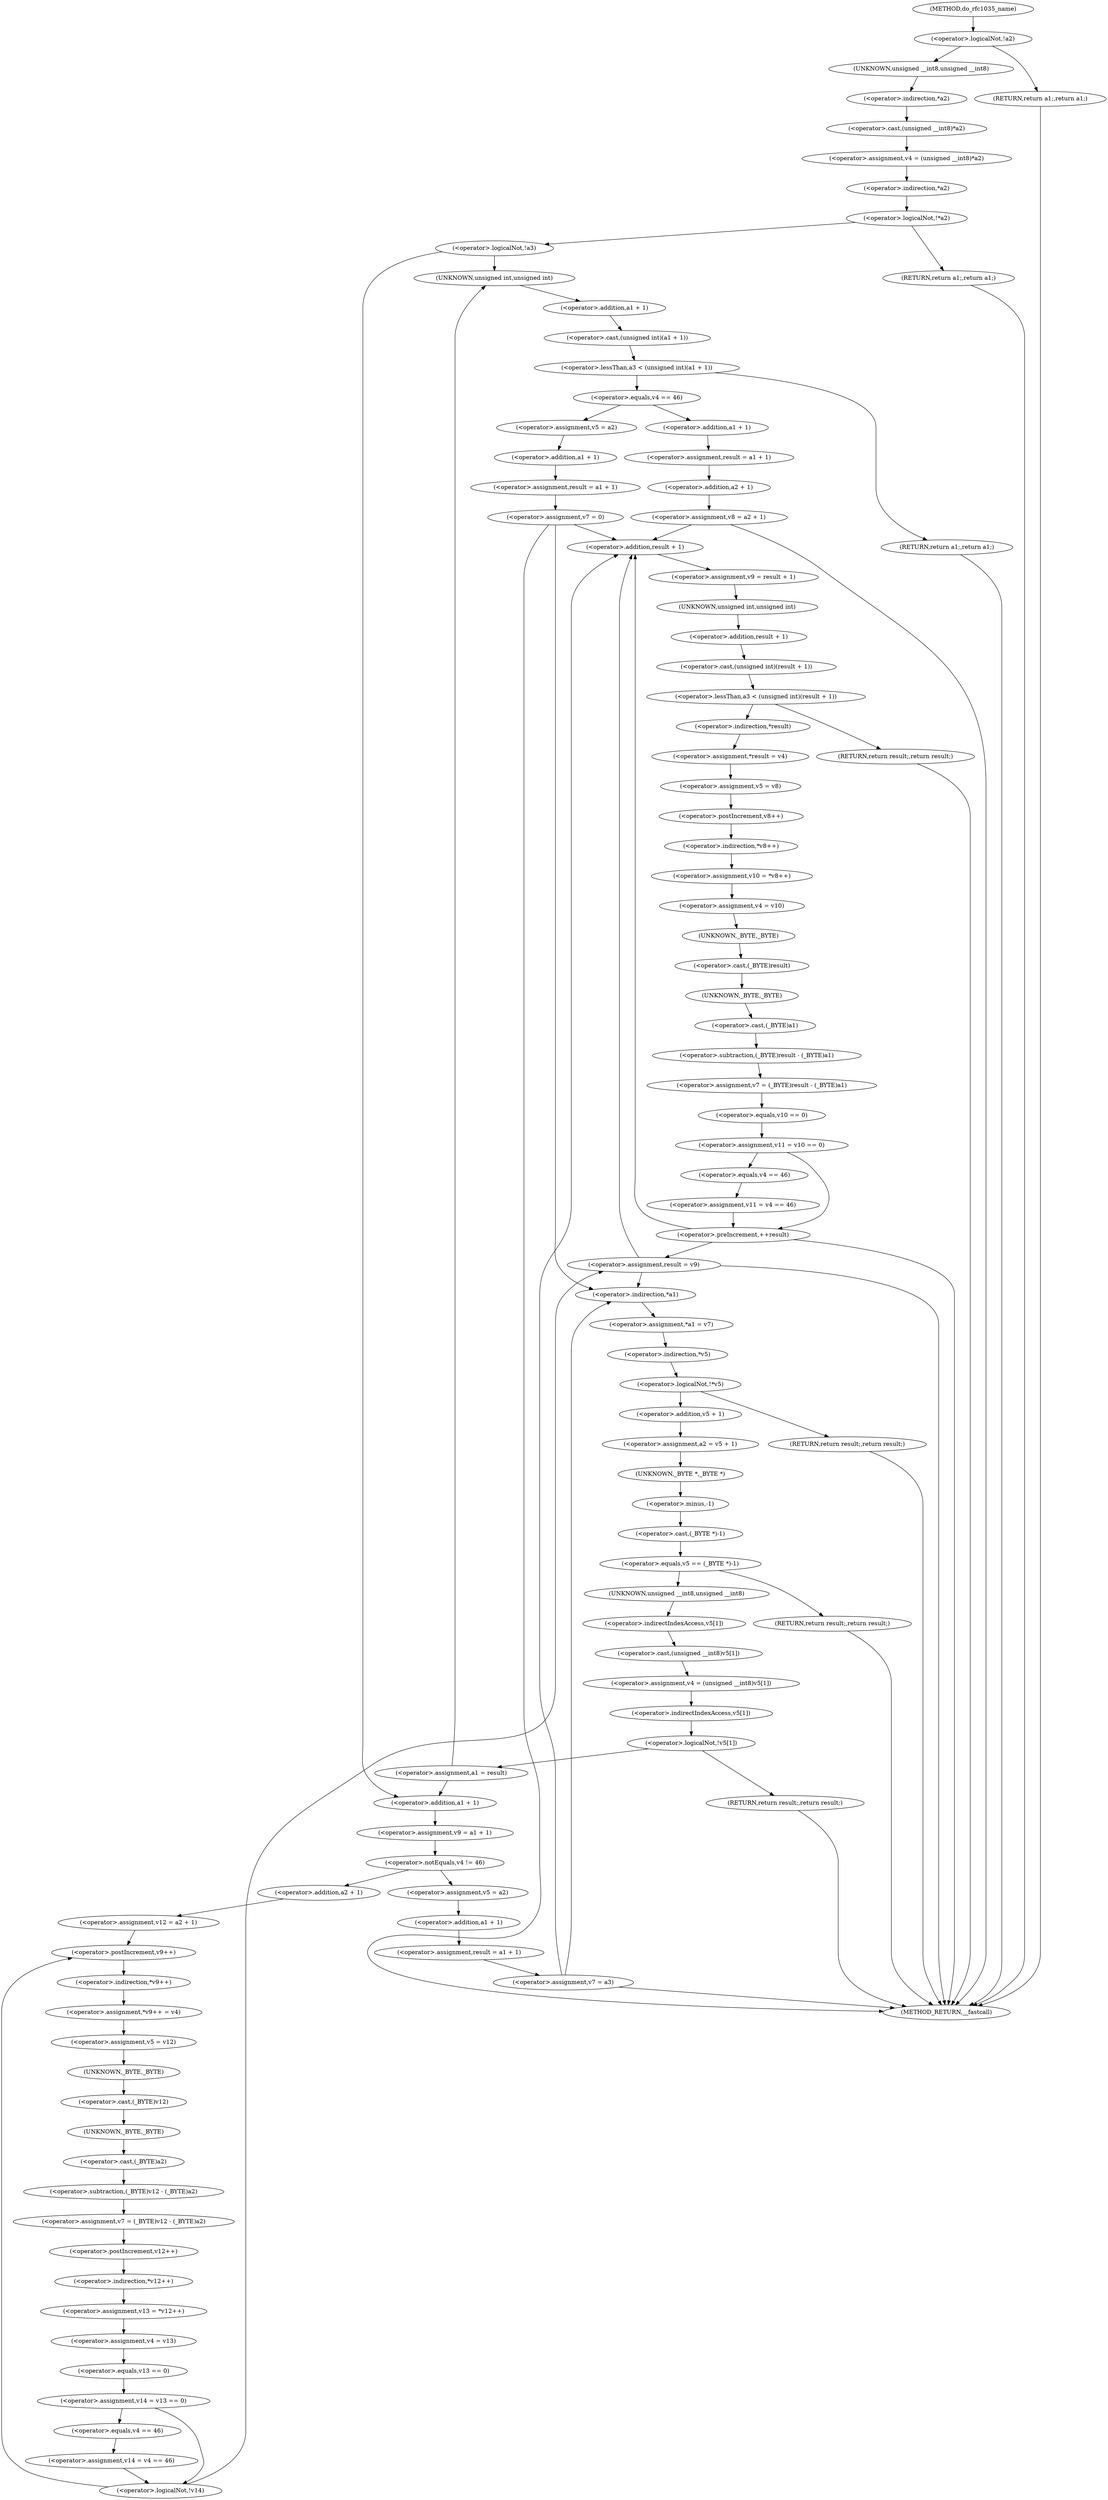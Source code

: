 digraph do_rfc1035_name {  
"1000129" [label = "(<operator>.logicalNot,!a2)" ]
"1000131" [label = "(RETURN,return a1;,return a1;)" ]
"1000133" [label = "(<operator>.assignment,v4 = (unsigned __int8)*a2)" ]
"1000135" [label = "(<operator>.cast,(unsigned __int8)*a2)" ]
"1000136" [label = "(UNKNOWN,unsigned __int8,unsigned __int8)" ]
"1000137" [label = "(<operator>.indirection,*a2)" ]
"1000140" [label = "(<operator>.logicalNot,!*a2)" ]
"1000141" [label = "(<operator>.indirection,*a2)" ]
"1000143" [label = "(RETURN,return a1;,return a1;)" ]
"1000146" [label = "(<operator>.logicalNot,!a3)" ]
"1000151" [label = "(<operator>.lessThan,a3 < (unsigned int)(a1 + 1))" ]
"1000153" [label = "(<operator>.cast,(unsigned int)(a1 + 1))" ]
"1000154" [label = "(UNKNOWN,unsigned int,unsigned int)" ]
"1000155" [label = "(<operator>.addition,a1 + 1)" ]
"1000158" [label = "(RETURN,return a1;,return a1;)" ]
"1000161" [label = "(<operator>.equals,v4 == 46)" ]
"1000165" [label = "(<operator>.assignment,v5 = a2)" ]
"1000168" [label = "(<operator>.assignment,result = a1 + 1)" ]
"1000170" [label = "(<operator>.addition,a1 + 1)" ]
"1000173" [label = "(<operator>.assignment,v7 = 0)" ]
"1000177" [label = "(<operator>.assignment,result = a1 + 1)" ]
"1000179" [label = "(<operator>.addition,a1 + 1)" ]
"1000182" [label = "(<operator>.assignment,v8 = a2 + 1)" ]
"1000184" [label = "(<operator>.addition,a2 + 1)" ]
"1000190" [label = "(<operator>.assignment,v9 = result + 1)" ]
"1000192" [label = "(<operator>.addition,result + 1)" ]
"1000196" [label = "(<operator>.lessThan,a3 < (unsigned int)(result + 1))" ]
"1000198" [label = "(<operator>.cast,(unsigned int)(result + 1))" ]
"1000199" [label = "(UNKNOWN,unsigned int,unsigned int)" ]
"1000200" [label = "(<operator>.addition,result + 1)" ]
"1000203" [label = "(RETURN,return result;,return result;)" ]
"1000205" [label = "(<operator>.assignment,*result = v4)" ]
"1000206" [label = "(<operator>.indirection,*result)" ]
"1000209" [label = "(<operator>.assignment,v5 = v8)" ]
"1000212" [label = "(<operator>.assignment,v10 = *v8++)" ]
"1000214" [label = "(<operator>.indirection,*v8++)" ]
"1000215" [label = "(<operator>.postIncrement,v8++)" ]
"1000217" [label = "(<operator>.assignment,v4 = v10)" ]
"1000220" [label = "(<operator>.assignment,v7 = (_BYTE)result - (_BYTE)a1)" ]
"1000222" [label = "(<operator>.subtraction,(_BYTE)result - (_BYTE)a1)" ]
"1000223" [label = "(<operator>.cast,(_BYTE)result)" ]
"1000224" [label = "(UNKNOWN,_BYTE,_BYTE)" ]
"1000226" [label = "(<operator>.cast,(_BYTE)a1)" ]
"1000227" [label = "(UNKNOWN,_BYTE,_BYTE)" ]
"1000229" [label = "(<operator>.assignment,v11 = v10 == 0)" ]
"1000231" [label = "(<operator>.equals,v10 == 0)" ]
"1000236" [label = "(<operator>.assignment,v11 = v4 == 46)" ]
"1000238" [label = "(<operator>.equals,v4 == 46)" ]
"1000241" [label = "(<operator>.preIncrement,++result)" ]
"1000247" [label = "(<operator>.assignment,result = v9)" ]
"1000254" [label = "(<operator>.assignment,*a1 = v7)" ]
"1000255" [label = "(<operator>.indirection,*a1)" ]
"1000259" [label = "(<operator>.logicalNot,!*v5)" ]
"1000260" [label = "(<operator>.indirection,*v5)" ]
"1000262" [label = "(RETURN,return result;,return result;)" ]
"1000264" [label = "(<operator>.assignment,a2 = v5 + 1)" ]
"1000266" [label = "(<operator>.addition,v5 + 1)" ]
"1000270" [label = "(<operator>.equals,v5 == (_BYTE *)-1)" ]
"1000272" [label = "(<operator>.cast,(_BYTE *)-1)" ]
"1000273" [label = "(UNKNOWN,_BYTE *,_BYTE *)" ]
"1000274" [label = "(<operator>.minus,-1)" ]
"1000276" [label = "(RETURN,return result;,return result;)" ]
"1000278" [label = "(<operator>.assignment,v4 = (unsigned __int8)v5[1])" ]
"1000280" [label = "(<operator>.cast,(unsigned __int8)v5[1])" ]
"1000281" [label = "(UNKNOWN,unsigned __int8,unsigned __int8)" ]
"1000282" [label = "(<operator>.indirectIndexAccess,v5[1])" ]
"1000286" [label = "(<operator>.logicalNot,!v5[1])" ]
"1000287" [label = "(<operator>.indirectIndexAccess,v5[1])" ]
"1000290" [label = "(RETURN,return result;,return result;)" ]
"1000292" [label = "(<operator>.assignment,a1 = result)" ]
"1000299" [label = "(<operator>.assignment,v9 = a1 + 1)" ]
"1000301" [label = "(<operator>.addition,a1 + 1)" ]
"1000305" [label = "(<operator>.notEquals,v4 != 46)" ]
"1000309" [label = "(<operator>.assignment,v12 = a2 + 1)" ]
"1000311" [label = "(<operator>.addition,a2 + 1)" ]
"1000316" [label = "(<operator>.assignment,*v9++ = v4)" ]
"1000317" [label = "(<operator>.indirection,*v9++)" ]
"1000318" [label = "(<operator>.postIncrement,v9++)" ]
"1000321" [label = "(<operator>.assignment,v5 = v12)" ]
"1000324" [label = "(<operator>.assignment,v7 = (_BYTE)v12 - (_BYTE)a2)" ]
"1000326" [label = "(<operator>.subtraction,(_BYTE)v12 - (_BYTE)a2)" ]
"1000327" [label = "(<operator>.cast,(_BYTE)v12)" ]
"1000328" [label = "(UNKNOWN,_BYTE,_BYTE)" ]
"1000330" [label = "(<operator>.cast,(_BYTE)a2)" ]
"1000331" [label = "(UNKNOWN,_BYTE,_BYTE)" ]
"1000333" [label = "(<operator>.assignment,v13 = *v12++)" ]
"1000335" [label = "(<operator>.indirection,*v12++)" ]
"1000336" [label = "(<operator>.postIncrement,v12++)" ]
"1000338" [label = "(<operator>.assignment,v4 = v13)" ]
"1000341" [label = "(<operator>.assignment,v14 = v13 == 0)" ]
"1000343" [label = "(<operator>.equals,v13 == 0)" ]
"1000348" [label = "(<operator>.assignment,v14 = v4 == 46)" ]
"1000350" [label = "(<operator>.equals,v4 == 46)" ]
"1000353" [label = "(<operator>.logicalNot,!v14)" ]
"1000356" [label = "(<operator>.assignment,v5 = a2)" ]
"1000359" [label = "(<operator>.assignment,result = a1 + 1)" ]
"1000361" [label = "(<operator>.addition,a1 + 1)" ]
"1000364" [label = "(<operator>.assignment,v7 = a3)" ]
"1000112" [label = "(METHOD,do_rfc1035_name)" ]
"1000367" [label = "(METHOD_RETURN,__fastcall)" ]
  "1000129" -> "1000131" 
  "1000129" -> "1000136" 
  "1000131" -> "1000367" 
  "1000133" -> "1000141" 
  "1000135" -> "1000133" 
  "1000136" -> "1000137" 
  "1000137" -> "1000135" 
  "1000140" -> "1000143" 
  "1000140" -> "1000146" 
  "1000141" -> "1000140" 
  "1000143" -> "1000367" 
  "1000146" -> "1000301" 
  "1000146" -> "1000154" 
  "1000151" -> "1000158" 
  "1000151" -> "1000161" 
  "1000153" -> "1000151" 
  "1000154" -> "1000155" 
  "1000155" -> "1000153" 
  "1000158" -> "1000367" 
  "1000161" -> "1000165" 
  "1000161" -> "1000179" 
  "1000165" -> "1000170" 
  "1000168" -> "1000173" 
  "1000170" -> "1000168" 
  "1000173" -> "1000367" 
  "1000173" -> "1000192" 
  "1000173" -> "1000255" 
  "1000177" -> "1000184" 
  "1000179" -> "1000177" 
  "1000182" -> "1000367" 
  "1000182" -> "1000192" 
  "1000184" -> "1000182" 
  "1000190" -> "1000199" 
  "1000192" -> "1000190" 
  "1000196" -> "1000203" 
  "1000196" -> "1000206" 
  "1000198" -> "1000196" 
  "1000199" -> "1000200" 
  "1000200" -> "1000198" 
  "1000203" -> "1000367" 
  "1000205" -> "1000209" 
  "1000206" -> "1000205" 
  "1000209" -> "1000215" 
  "1000212" -> "1000217" 
  "1000214" -> "1000212" 
  "1000215" -> "1000214" 
  "1000217" -> "1000224" 
  "1000220" -> "1000231" 
  "1000222" -> "1000220" 
  "1000223" -> "1000227" 
  "1000224" -> "1000223" 
  "1000226" -> "1000222" 
  "1000227" -> "1000226" 
  "1000229" -> "1000238" 
  "1000229" -> "1000241" 
  "1000231" -> "1000229" 
  "1000236" -> "1000241" 
  "1000238" -> "1000236" 
  "1000241" -> "1000367" 
  "1000241" -> "1000192" 
  "1000241" -> "1000247" 
  "1000247" -> "1000367" 
  "1000247" -> "1000192" 
  "1000247" -> "1000255" 
  "1000254" -> "1000260" 
  "1000255" -> "1000254" 
  "1000259" -> "1000262" 
  "1000259" -> "1000266" 
  "1000260" -> "1000259" 
  "1000262" -> "1000367" 
  "1000264" -> "1000273" 
  "1000266" -> "1000264" 
  "1000270" -> "1000276" 
  "1000270" -> "1000281" 
  "1000272" -> "1000270" 
  "1000273" -> "1000274" 
  "1000274" -> "1000272" 
  "1000276" -> "1000367" 
  "1000278" -> "1000287" 
  "1000280" -> "1000278" 
  "1000281" -> "1000282" 
  "1000282" -> "1000280" 
  "1000286" -> "1000290" 
  "1000286" -> "1000292" 
  "1000287" -> "1000286" 
  "1000290" -> "1000367" 
  "1000292" -> "1000154" 
  "1000292" -> "1000301" 
  "1000299" -> "1000305" 
  "1000301" -> "1000299" 
  "1000305" -> "1000311" 
  "1000305" -> "1000356" 
  "1000309" -> "1000318" 
  "1000311" -> "1000309" 
  "1000316" -> "1000321" 
  "1000317" -> "1000316" 
  "1000318" -> "1000317" 
  "1000321" -> "1000328" 
  "1000324" -> "1000336" 
  "1000326" -> "1000324" 
  "1000327" -> "1000331" 
  "1000328" -> "1000327" 
  "1000330" -> "1000326" 
  "1000331" -> "1000330" 
  "1000333" -> "1000338" 
  "1000335" -> "1000333" 
  "1000336" -> "1000335" 
  "1000338" -> "1000343" 
  "1000341" -> "1000353" 
  "1000341" -> "1000350" 
  "1000343" -> "1000341" 
  "1000348" -> "1000353" 
  "1000350" -> "1000348" 
  "1000353" -> "1000318" 
  "1000353" -> "1000247" 
  "1000356" -> "1000361" 
  "1000359" -> "1000364" 
  "1000361" -> "1000359" 
  "1000364" -> "1000367" 
  "1000364" -> "1000192" 
  "1000364" -> "1000255" 
  "1000112" -> "1000129" 
}
